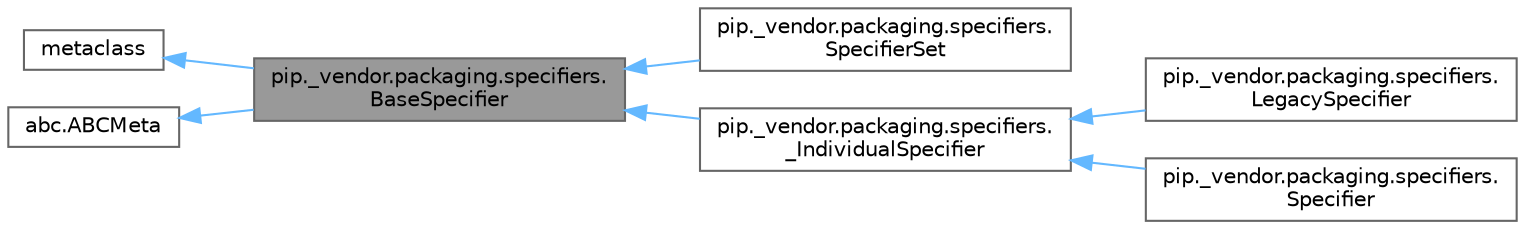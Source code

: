 digraph "pip._vendor.packaging.specifiers.BaseSpecifier"
{
 // LATEX_PDF_SIZE
  bgcolor="transparent";
  edge [fontname=Helvetica,fontsize=10,labelfontname=Helvetica,labelfontsize=10];
  node [fontname=Helvetica,fontsize=10,shape=box,height=0.2,width=0.4];
  rankdir="LR";
  Node1 [id="Node000001",label="pip._vendor.packaging.specifiers.\lBaseSpecifier",height=0.2,width=0.4,color="gray40", fillcolor="grey60", style="filled", fontcolor="black",tooltip=" "];
  Node2 -> Node1 [id="edge1_Node000001_Node000002",dir="back",color="steelblue1",style="solid",tooltip=" "];
  Node2 [id="Node000002",label="metaclass",height=0.2,width=0.4,color="gray40", fillcolor="white", style="filled",tooltip=" "];
  Node3 -> Node1 [id="edge2_Node000001_Node000003",dir="back",color="steelblue1",style="solid",tooltip=" "];
  Node3 [id="Node000003",label="abc.ABCMeta",height=0.2,width=0.4,color="gray40", fillcolor="white", style="filled",tooltip=" "];
  Node1 -> Node4 [id="edge3_Node000001_Node000004",dir="back",color="steelblue1",style="solid",tooltip=" "];
  Node4 [id="Node000004",label="pip._vendor.packaging.specifiers.\lSpecifierSet",height=0.2,width=0.4,color="gray40", fillcolor="white", style="filled",URL="$classpip_1_1__vendor_1_1packaging_1_1specifiers_1_1_specifier_set.html",tooltip=" "];
  Node1 -> Node5 [id="edge4_Node000001_Node000005",dir="back",color="steelblue1",style="solid",tooltip=" "];
  Node5 [id="Node000005",label="pip._vendor.packaging.specifiers.\l_IndividualSpecifier",height=0.2,width=0.4,color="gray40", fillcolor="white", style="filled",URL="$classpip_1_1__vendor_1_1packaging_1_1specifiers_1_1___individual_specifier.html",tooltip=" "];
  Node5 -> Node6 [id="edge5_Node000005_Node000006",dir="back",color="steelblue1",style="solid",tooltip=" "];
  Node6 [id="Node000006",label="pip._vendor.packaging.specifiers.\lLegacySpecifier",height=0.2,width=0.4,color="gray40", fillcolor="white", style="filled",URL="$classpip_1_1__vendor_1_1packaging_1_1specifiers_1_1_legacy_specifier.html",tooltip=" "];
  Node5 -> Node7 [id="edge6_Node000005_Node000007",dir="back",color="steelblue1",style="solid",tooltip=" "];
  Node7 [id="Node000007",label="pip._vendor.packaging.specifiers.\lSpecifier",height=0.2,width=0.4,color="gray40", fillcolor="white", style="filled",URL="$classpip_1_1__vendor_1_1packaging_1_1specifiers_1_1_specifier.html",tooltip=" "];
}
